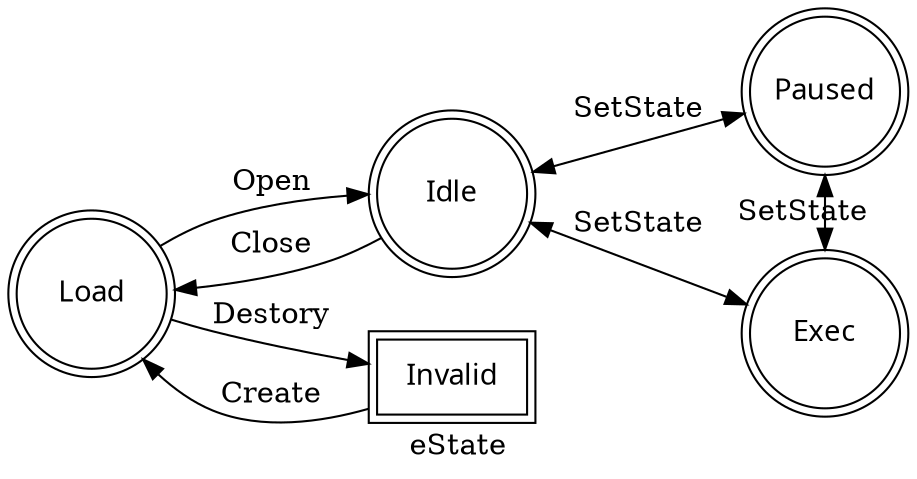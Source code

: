 digraph VoutEstate{
    label="eState";
    font="Ubuntu Mono"
    rankdir=LR;
    node [shape = doublecircle fixedsize=true width=1 peripheries=2 fontname="Vera Sans YuanTi Mono"];
    Load Idle Paused Exec;
    node [shape = box]; Invalid;
    Invalid -> Load [label="Create"];
    Load -> Invalid [label="Destory"];
    Load -> Idle [label="Open"];
    Idle -> Load [label="Close"];
    Idle -> Paused [label="SetState", dir=both];
    Idle -> Exec [label="SetState", dir=both];
    Paused -> Exec [label="SetState" dir=both constraint=false]
}
